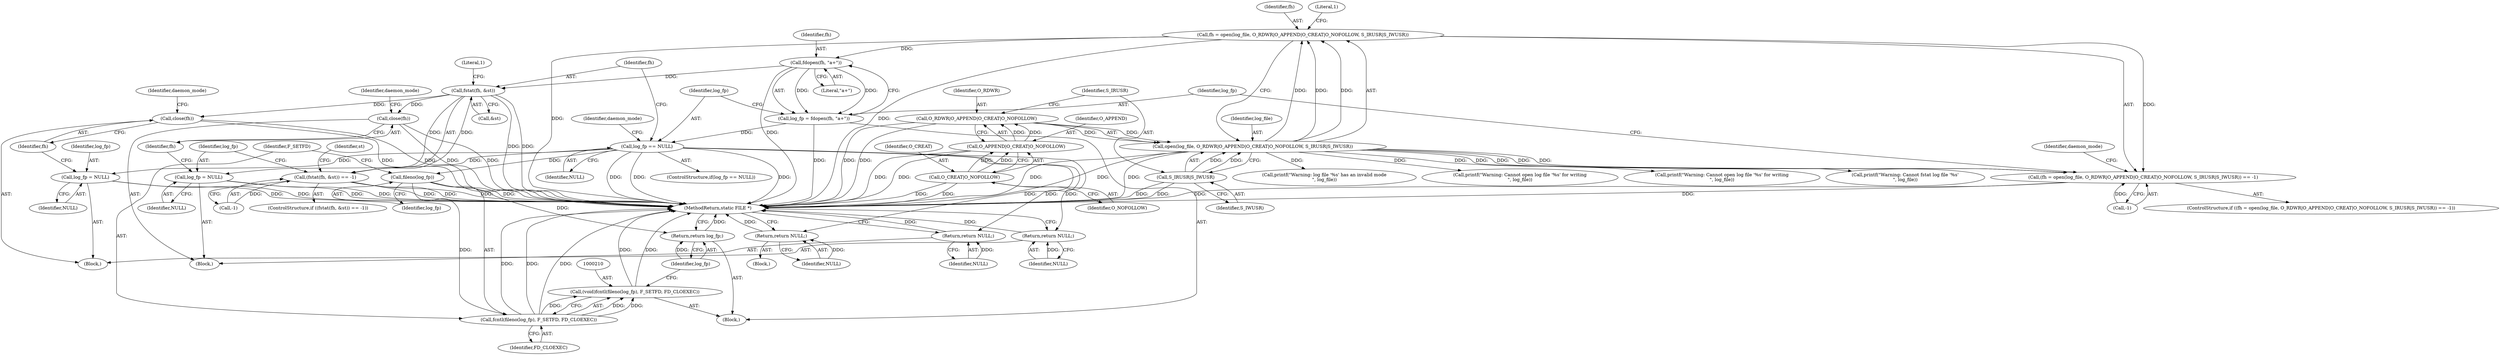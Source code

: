 digraph "0_nagioscore_c29557dec91eba2306f5fb11b8da4474ba63f8c4_0@API" {
"1000112" [label="(Call,fh = open(log_file, O_RDWR|O_APPEND|O_CREAT|O_NOFOLLOW, S_IRUSR|S_IWUSR))"];
"1000114" [label="(Call,open(log_file, O_RDWR|O_APPEND|O_CREAT|O_NOFOLLOW, S_IRUSR|S_IWUSR))"];
"1000116" [label="(Call,O_RDWR|O_APPEND|O_CREAT|O_NOFOLLOW)"];
"1000118" [label="(Call,O_APPEND|O_CREAT|O_NOFOLLOW)"];
"1000120" [label="(Call,O_CREAT|O_NOFOLLOW)"];
"1000123" [label="(Call,S_IRUSR|S_IWUSR)"];
"1000111" [label="(Call,(fh = open(log_file, O_RDWR|O_APPEND|O_CREAT|O_NOFOLLOW, S_IRUSR|S_IWUSR)) == -1)"];
"1000140" [label="(Call,fdopen(fh, \"a+\"))"];
"1000138" [label="(Call,log_fp = fdopen(fh, \"a+\"))"];
"1000144" [label="(Call,log_fp == NULL)"];
"1000155" [label="(Return,return NULL;)"];
"1000166" [label="(Call,log_fp = NULL)"];
"1000178" [label="(Return,return NULL;)"];
"1000195" [label="(Call,log_fp = NULL)"];
"1000207" [label="(Return,return NULL;)"];
"1000212" [label="(Call,fileno(log_fp))"];
"1000211" [label="(Call,fcntl(fileno(log_fp), F_SETFD, FD_CLOEXEC))"];
"1000209" [label="(Call,(void)fcntl(fileno(log_fp), F_SETFD, FD_CLOEXEC))"];
"1000216" [label="(Return,return log_fp;)"];
"1000159" [label="(Call,fstat(fh, &st))"];
"1000158" [label="(Call,(fstat(fh, &st)) == -1)"];
"1000169" [label="(Call,close(fh))"];
"1000198" [label="(Call,close(fh))"];
"1000150" [label="(Identifier,daemon_mode)"];
"1000165" [label="(Block,)"];
"1000213" [label="(Identifier,log_fp)"];
"1000113" [label="(Identifier,fh)"];
"1000194" [label="(Block,)"];
"1000126" [label="(Call,-1)"];
"1000116" [label="(Call,O_RDWR|O_APPEND|O_CREAT|O_NOFOLLOW)"];
"1000145" [label="(Identifier,log_fp)"];
"1000159" [label="(Call,fstat(fh, &st))"];
"1000124" [label="(Identifier,S_IRUSR)"];
"1000143" [label="(ControlStructure,if(log_fp == NULL))"];
"1000179" [label="(Identifier,NULL)"];
"1000198" [label="(Call,close(fh))"];
"1000163" [label="(Call,-1)"];
"1000133" [label="(Call,printf(\"Warning: Cannot open log file '%s' for writing\n\", log_file))"];
"1000119" [label="(Identifier,O_APPEND)"];
"1000167" [label="(Identifier,log_fp)"];
"1000161" [label="(Call,&st)"];
"1000103" [label="(Block,)"];
"1000170" [label="(Identifier,fh)"];
"1000214" [label="(Identifier,F_SETFD)"];
"1000158" [label="(Call,(fstat(fh, &st)) == -1)"];
"1000164" [label="(Literal,1)"];
"1000138" [label="(Call,log_fp = fdopen(fh, \"a+\"))"];
"1000120" [label="(Call,O_CREAT|O_NOFOLLOW)"];
"1000169" [label="(Call,close(fh))"];
"1000155" [label="(Return,return NULL;)"];
"1000127" [label="(Literal,1)"];
"1000123" [label="(Call,S_IRUSR|S_IWUSR)"];
"1000178" [label="(Return,return NULL;)"];
"1000147" [label="(Block,)"];
"1000166" [label="(Call,log_fp = NULL)"];
"1000121" [label="(Identifier,O_CREAT)"];
"1000110" [label="(ControlStructure,if ((fh = open(log_file, O_RDWR|O_APPEND|O_CREAT|O_NOFOLLOW, S_IRUSR|S_IWUSR)) == -1))"];
"1000215" [label="(Identifier,FD_CLOEXEC)"];
"1000111" [label="(Call,(fh = open(log_file, O_RDWR|O_APPEND|O_CREAT|O_NOFOLLOW, S_IRUSR|S_IWUSR)) == -1)"];
"1000196" [label="(Identifier,log_fp)"];
"1000168" [label="(Identifier,NULL)"];
"1000131" [label="(Identifier,daemon_mode)"];
"1000117" [label="(Identifier,O_RDWR)"];
"1000139" [label="(Identifier,log_fp)"];
"1000146" [label="(Identifier,NULL)"];
"1000217" [label="(Identifier,log_fp)"];
"1000157" [label="(ControlStructure,if ((fstat(fh, &st)) == -1))"];
"1000175" [label="(Call,printf(\"Warning: Cannot fstat log file '%s'\n\", log_file))"];
"1000207" [label="(Return,return NULL;)"];
"1000202" [label="(Identifier,daemon_mode)"];
"1000209" [label="(Call,(void)fcntl(fileno(log_fp), F_SETFD, FD_CLOEXEC))"];
"1000140" [label="(Call,fdopen(fh, \"a+\"))"];
"1000218" [label="(MethodReturn,static FILE *)"];
"1000122" [label="(Identifier,O_NOFOLLOW)"];
"1000125" [label="(Identifier,S_IWUSR)"];
"1000142" [label="(Literal,\"a+\")"];
"1000160" [label="(Identifier,fh)"];
"1000197" [label="(Identifier,NULL)"];
"1000199" [label="(Identifier,fh)"];
"1000212" [label="(Call,fileno(log_fp))"];
"1000114" [label="(Call,open(log_file, O_RDWR|O_APPEND|O_CREAT|O_NOFOLLOW, S_IRUSR|S_IWUSR))"];
"1000173" [label="(Identifier,daemon_mode)"];
"1000208" [label="(Identifier,NULL)"];
"1000112" [label="(Call,fh = open(log_file, O_RDWR|O_APPEND|O_CREAT|O_NOFOLLOW, S_IRUSR|S_IWUSR))"];
"1000184" [label="(Identifier,st)"];
"1000115" [label="(Identifier,log_file)"];
"1000195" [label="(Call,log_fp = NULL)"];
"1000156" [label="(Identifier,NULL)"];
"1000216" [label="(Return,return log_fp;)"];
"1000141" [label="(Identifier,fh)"];
"1000118" [label="(Call,O_APPEND|O_CREAT|O_NOFOLLOW)"];
"1000144" [label="(Call,log_fp == NULL)"];
"1000204" [label="(Call,printf(\"Warning: log file '%s' has an invalid mode\n\", log_file))"];
"1000152" [label="(Call,printf(\"Warning: Cannot open log file '%s' for writing\n\", log_file))"];
"1000211" [label="(Call,fcntl(fileno(log_fp), F_SETFD, FD_CLOEXEC))"];
"1000112" -> "1000111"  [label="AST: "];
"1000112" -> "1000114"  [label="CFG: "];
"1000113" -> "1000112"  [label="AST: "];
"1000114" -> "1000112"  [label="AST: "];
"1000127" -> "1000112"  [label="CFG: "];
"1000112" -> "1000218"  [label="DDG: "];
"1000112" -> "1000218"  [label="DDG: "];
"1000112" -> "1000111"  [label="DDG: "];
"1000114" -> "1000112"  [label="DDG: "];
"1000114" -> "1000112"  [label="DDG: "];
"1000114" -> "1000112"  [label="DDG: "];
"1000112" -> "1000140"  [label="DDG: "];
"1000114" -> "1000123"  [label="CFG: "];
"1000115" -> "1000114"  [label="AST: "];
"1000116" -> "1000114"  [label="AST: "];
"1000123" -> "1000114"  [label="AST: "];
"1000114" -> "1000218"  [label="DDG: "];
"1000114" -> "1000218"  [label="DDG: "];
"1000114" -> "1000218"  [label="DDG: "];
"1000114" -> "1000111"  [label="DDG: "];
"1000114" -> "1000111"  [label="DDG: "];
"1000114" -> "1000111"  [label="DDG: "];
"1000116" -> "1000114"  [label="DDG: "];
"1000116" -> "1000114"  [label="DDG: "];
"1000123" -> "1000114"  [label="DDG: "];
"1000123" -> "1000114"  [label="DDG: "];
"1000114" -> "1000133"  [label="DDG: "];
"1000114" -> "1000152"  [label="DDG: "];
"1000114" -> "1000175"  [label="DDG: "];
"1000114" -> "1000204"  [label="DDG: "];
"1000116" -> "1000118"  [label="CFG: "];
"1000117" -> "1000116"  [label="AST: "];
"1000118" -> "1000116"  [label="AST: "];
"1000124" -> "1000116"  [label="CFG: "];
"1000116" -> "1000218"  [label="DDG: "];
"1000116" -> "1000218"  [label="DDG: "];
"1000118" -> "1000116"  [label="DDG: "];
"1000118" -> "1000116"  [label="DDG: "];
"1000118" -> "1000120"  [label="CFG: "];
"1000119" -> "1000118"  [label="AST: "];
"1000120" -> "1000118"  [label="AST: "];
"1000118" -> "1000218"  [label="DDG: "];
"1000118" -> "1000218"  [label="DDG: "];
"1000120" -> "1000118"  [label="DDG: "];
"1000120" -> "1000118"  [label="DDG: "];
"1000120" -> "1000122"  [label="CFG: "];
"1000121" -> "1000120"  [label="AST: "];
"1000122" -> "1000120"  [label="AST: "];
"1000120" -> "1000218"  [label="DDG: "];
"1000120" -> "1000218"  [label="DDG: "];
"1000123" -> "1000125"  [label="CFG: "];
"1000124" -> "1000123"  [label="AST: "];
"1000125" -> "1000123"  [label="AST: "];
"1000123" -> "1000218"  [label="DDG: "];
"1000123" -> "1000218"  [label="DDG: "];
"1000111" -> "1000110"  [label="AST: "];
"1000111" -> "1000126"  [label="CFG: "];
"1000126" -> "1000111"  [label="AST: "];
"1000131" -> "1000111"  [label="CFG: "];
"1000139" -> "1000111"  [label="CFG: "];
"1000111" -> "1000218"  [label="DDG: "];
"1000111" -> "1000218"  [label="DDG: "];
"1000126" -> "1000111"  [label="DDG: "];
"1000140" -> "1000138"  [label="AST: "];
"1000140" -> "1000142"  [label="CFG: "];
"1000141" -> "1000140"  [label="AST: "];
"1000142" -> "1000140"  [label="AST: "];
"1000138" -> "1000140"  [label="CFG: "];
"1000140" -> "1000218"  [label="DDG: "];
"1000140" -> "1000138"  [label="DDG: "];
"1000140" -> "1000138"  [label="DDG: "];
"1000140" -> "1000159"  [label="DDG: "];
"1000138" -> "1000103"  [label="AST: "];
"1000139" -> "1000138"  [label="AST: "];
"1000145" -> "1000138"  [label="CFG: "];
"1000138" -> "1000218"  [label="DDG: "];
"1000138" -> "1000144"  [label="DDG: "];
"1000144" -> "1000143"  [label="AST: "];
"1000144" -> "1000146"  [label="CFG: "];
"1000145" -> "1000144"  [label="AST: "];
"1000146" -> "1000144"  [label="AST: "];
"1000150" -> "1000144"  [label="CFG: "];
"1000160" -> "1000144"  [label="CFG: "];
"1000144" -> "1000218"  [label="DDG: "];
"1000144" -> "1000218"  [label="DDG: "];
"1000144" -> "1000218"  [label="DDG: "];
"1000144" -> "1000155"  [label="DDG: "];
"1000144" -> "1000166"  [label="DDG: "];
"1000144" -> "1000178"  [label="DDG: "];
"1000144" -> "1000195"  [label="DDG: "];
"1000144" -> "1000207"  [label="DDG: "];
"1000144" -> "1000212"  [label="DDG: "];
"1000155" -> "1000147"  [label="AST: "];
"1000155" -> "1000156"  [label="CFG: "];
"1000156" -> "1000155"  [label="AST: "];
"1000218" -> "1000155"  [label="CFG: "];
"1000155" -> "1000218"  [label="DDG: "];
"1000156" -> "1000155"  [label="DDG: "];
"1000166" -> "1000165"  [label="AST: "];
"1000166" -> "1000168"  [label="CFG: "];
"1000167" -> "1000166"  [label="AST: "];
"1000168" -> "1000166"  [label="AST: "];
"1000170" -> "1000166"  [label="CFG: "];
"1000166" -> "1000218"  [label="DDG: "];
"1000166" -> "1000218"  [label="DDG: "];
"1000178" -> "1000165"  [label="AST: "];
"1000178" -> "1000179"  [label="CFG: "];
"1000179" -> "1000178"  [label="AST: "];
"1000218" -> "1000178"  [label="CFG: "];
"1000178" -> "1000218"  [label="DDG: "];
"1000179" -> "1000178"  [label="DDG: "];
"1000195" -> "1000194"  [label="AST: "];
"1000195" -> "1000197"  [label="CFG: "];
"1000196" -> "1000195"  [label="AST: "];
"1000197" -> "1000195"  [label="AST: "];
"1000199" -> "1000195"  [label="CFG: "];
"1000195" -> "1000218"  [label="DDG: "];
"1000195" -> "1000218"  [label="DDG: "];
"1000207" -> "1000194"  [label="AST: "];
"1000207" -> "1000208"  [label="CFG: "];
"1000208" -> "1000207"  [label="AST: "];
"1000218" -> "1000207"  [label="CFG: "];
"1000207" -> "1000218"  [label="DDG: "];
"1000208" -> "1000207"  [label="DDG: "];
"1000212" -> "1000211"  [label="AST: "];
"1000212" -> "1000213"  [label="CFG: "];
"1000213" -> "1000212"  [label="AST: "];
"1000214" -> "1000212"  [label="CFG: "];
"1000212" -> "1000218"  [label="DDG: "];
"1000212" -> "1000211"  [label="DDG: "];
"1000212" -> "1000216"  [label="DDG: "];
"1000211" -> "1000209"  [label="AST: "];
"1000211" -> "1000215"  [label="CFG: "];
"1000214" -> "1000211"  [label="AST: "];
"1000215" -> "1000211"  [label="AST: "];
"1000209" -> "1000211"  [label="CFG: "];
"1000211" -> "1000218"  [label="DDG: "];
"1000211" -> "1000218"  [label="DDG: "];
"1000211" -> "1000218"  [label="DDG: "];
"1000211" -> "1000209"  [label="DDG: "];
"1000211" -> "1000209"  [label="DDG: "];
"1000211" -> "1000209"  [label="DDG: "];
"1000209" -> "1000103"  [label="AST: "];
"1000210" -> "1000209"  [label="AST: "];
"1000217" -> "1000209"  [label="CFG: "];
"1000209" -> "1000218"  [label="DDG: "];
"1000209" -> "1000218"  [label="DDG: "];
"1000216" -> "1000103"  [label="AST: "];
"1000216" -> "1000217"  [label="CFG: "];
"1000217" -> "1000216"  [label="AST: "];
"1000218" -> "1000216"  [label="CFG: "];
"1000216" -> "1000218"  [label="DDG: "];
"1000217" -> "1000216"  [label="DDG: "];
"1000159" -> "1000158"  [label="AST: "];
"1000159" -> "1000161"  [label="CFG: "];
"1000160" -> "1000159"  [label="AST: "];
"1000161" -> "1000159"  [label="AST: "];
"1000164" -> "1000159"  [label="CFG: "];
"1000159" -> "1000218"  [label="DDG: "];
"1000159" -> "1000218"  [label="DDG: "];
"1000159" -> "1000158"  [label="DDG: "];
"1000159" -> "1000158"  [label="DDG: "];
"1000159" -> "1000169"  [label="DDG: "];
"1000159" -> "1000198"  [label="DDG: "];
"1000158" -> "1000157"  [label="AST: "];
"1000158" -> "1000163"  [label="CFG: "];
"1000163" -> "1000158"  [label="AST: "];
"1000167" -> "1000158"  [label="CFG: "];
"1000184" -> "1000158"  [label="CFG: "];
"1000158" -> "1000218"  [label="DDG: "];
"1000158" -> "1000218"  [label="DDG: "];
"1000158" -> "1000218"  [label="DDG: "];
"1000163" -> "1000158"  [label="DDG: "];
"1000169" -> "1000165"  [label="AST: "];
"1000169" -> "1000170"  [label="CFG: "];
"1000170" -> "1000169"  [label="AST: "];
"1000173" -> "1000169"  [label="CFG: "];
"1000169" -> "1000218"  [label="DDG: "];
"1000169" -> "1000218"  [label="DDG: "];
"1000198" -> "1000194"  [label="AST: "];
"1000198" -> "1000199"  [label="CFG: "];
"1000199" -> "1000198"  [label="AST: "];
"1000202" -> "1000198"  [label="CFG: "];
"1000198" -> "1000218"  [label="DDG: "];
"1000198" -> "1000218"  [label="DDG: "];
}
